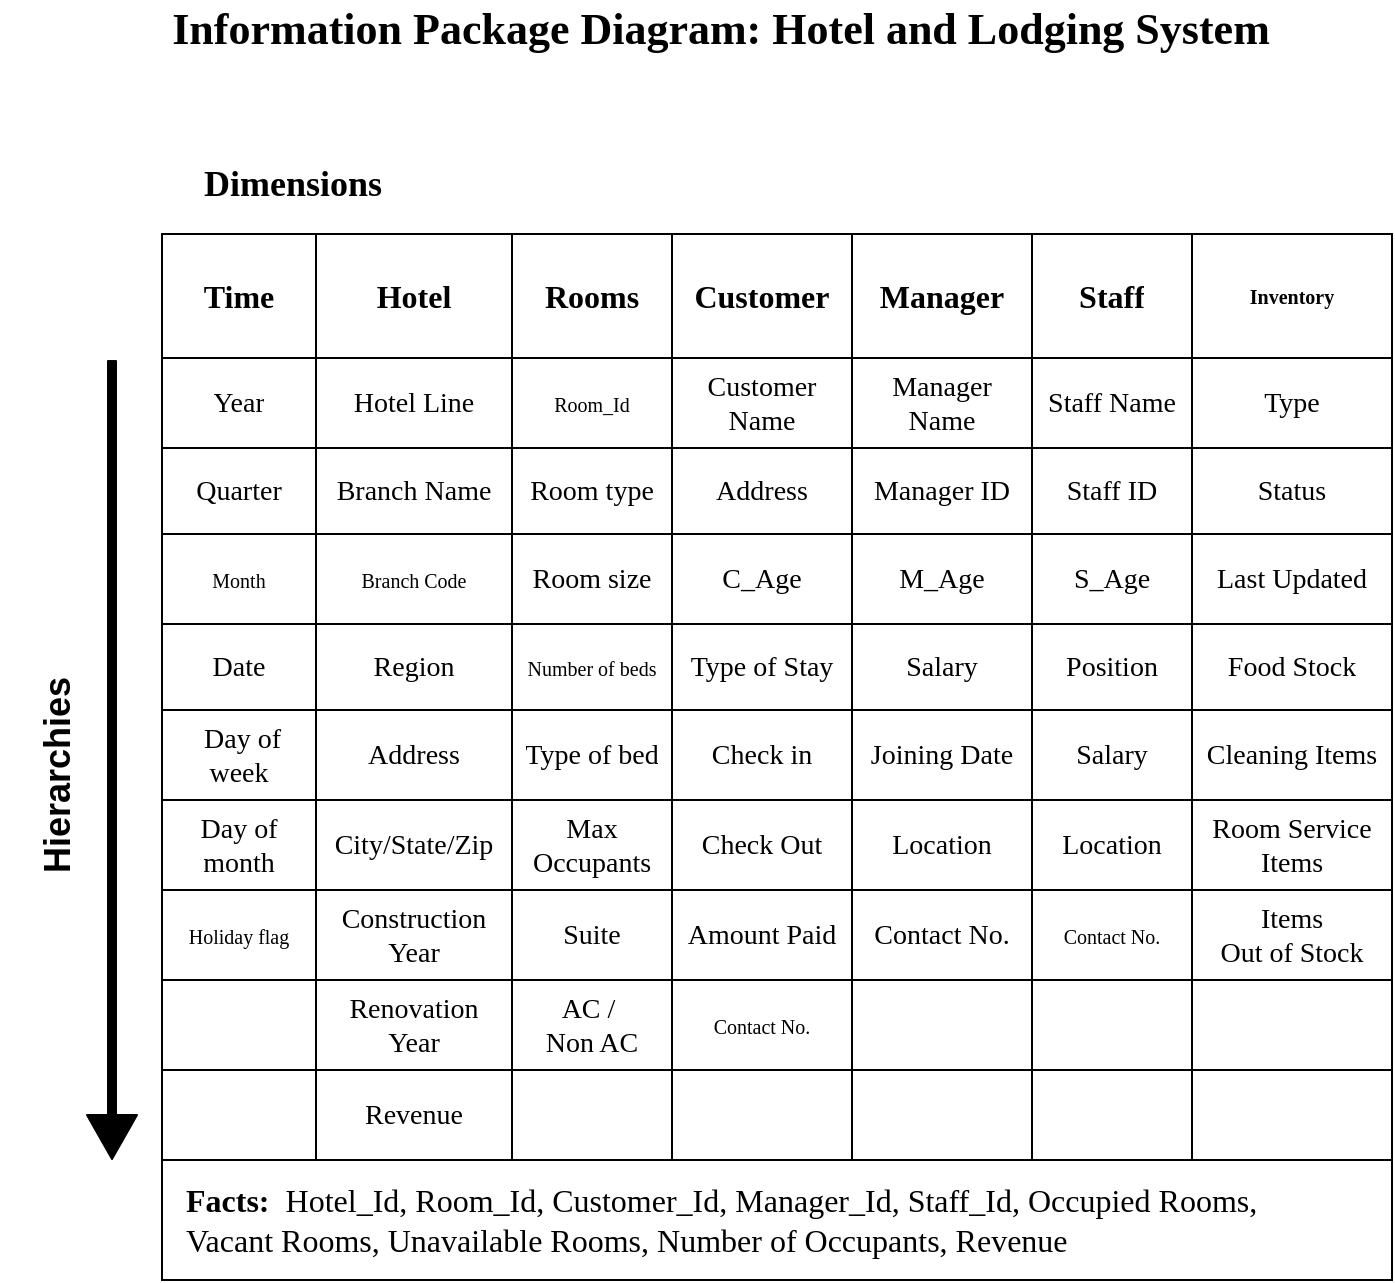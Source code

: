 <mxfile version="14.7.2" type="github">
  <diagram id="se8A-JM5ka0p8QmDvKIA" name="Page-1">
    <mxGraphModel dx="905" dy="619" grid="1" gridSize="10" guides="1" tooltips="1" connect="1" arrows="1" fold="1" page="1" pageScale="1" pageWidth="827" pageHeight="1169" math="0" shadow="0">
      <root>
        <mxCell id="0" />
        <mxCell id="1" parent="0" />
        <mxCell id="weNy3KT9s2WzeFUNVDEB-32" value="&lt;font face=&quot;Times New Roman&quot; style=&quot;font-size: 18px&quot;&gt;&lt;b&gt;Dimensions&lt;/b&gt;&lt;/font&gt;" style="text;html=1;strokeColor=none;fillColor=none;align=center;verticalAlign=middle;whiteSpace=wrap;rounded=0;" parent="1" vertex="1">
          <mxGeometry x="135" y="227" width="131" height="50" as="geometry" />
        </mxCell>
        <mxCell id="weNy3KT9s2WzeFUNVDEB-33" value="&lt;font style=&quot;font-size: 18px&quot;&gt;&lt;b&gt;Hierarchies&lt;/b&gt;&lt;/font&gt;" style="text;html=1;strokeColor=none;fillColor=none;align=center;verticalAlign=middle;whiteSpace=wrap;rounded=0;rotation=270;" parent="1" vertex="1">
          <mxGeometry x="20" y="520" width="125" height="55" as="geometry" />
        </mxCell>
        <mxCell id="weNy3KT9s2WzeFUNVDEB-34" value="" style="shape=flexArrow;endArrow=classic;html=1;labelBackgroundColor=#000000;fillColor=#000000;width=4;endSize=7;fontFamily=Times New Roman;" parent="1" edge="1">
          <mxGeometry width="50" height="50" relative="1" as="geometry">
            <mxPoint x="110" y="340" as="sourcePoint" />
            <mxPoint x="110" y="740" as="targetPoint" />
            <Array as="points" />
          </mxGeometry>
        </mxCell>
        <mxCell id="weNy3KT9s2WzeFUNVDEB-136" value="" style="shape=table;html=1;whiteSpace=wrap;startSize=0;container=1;collapsible=0;childLayout=tableLayout;fontFamily=Times New Roman;fontSize=14;rowLines=1;columnLines=1;fixedRows=0;separatorColor=#FFFFFF;" parent="1" vertex="1">
          <mxGeometry x="135" y="277" width="615" height="463" as="geometry" />
        </mxCell>
        <mxCell id="weNy3KT9s2WzeFUNVDEB-145" value="" style="shape=partialRectangle;html=1;whiteSpace=wrap;collapsible=0;dropTarget=0;pointerEvents=0;fillColor=none;top=0;left=0;bottom=0;right=0;points=[[0,0.5],[1,0.5]];portConstraint=eastwest;fontStyle=1;fontFamily=Times New Roman;fontSize=18;" parent="weNy3KT9s2WzeFUNVDEB-136" vertex="1">
          <mxGeometry width="615" height="62" as="geometry" />
        </mxCell>
        <mxCell id="weNy3KT9s2WzeFUNVDEB-146" value="&lt;font style=&quot;font-size: 16px&quot;&gt;&lt;b&gt;Time&lt;/b&gt;&lt;/font&gt;" style="shape=partialRectangle;html=1;whiteSpace=wrap;connectable=0;overflow=hidden;fillColor=none;top=0;left=0;bottom=0;right=0;fontFamily=Times New Roman;" parent="weNy3KT9s2WzeFUNVDEB-145" vertex="1">
          <mxGeometry width="77" height="62" as="geometry" />
        </mxCell>
        <mxCell id="weNy3KT9s2WzeFUNVDEB-147" value="&lt;font style=&quot;font-size: 16px&quot;&gt;&lt;b&gt;Hotel&lt;/b&gt;&lt;/font&gt;" style="shape=partialRectangle;html=1;whiteSpace=wrap;connectable=0;overflow=hidden;fillColor=none;top=0;left=0;bottom=0;right=0;fontFamily=Times New Roman;" parent="weNy3KT9s2WzeFUNVDEB-145" vertex="1">
          <mxGeometry x="77" width="98" height="62" as="geometry" />
        </mxCell>
        <mxCell id="weNy3KT9s2WzeFUNVDEB-148" value="&lt;font style=&quot;font-size: 16px&quot;&gt;&lt;b&gt;Rooms&lt;/b&gt;&lt;/font&gt;" style="shape=partialRectangle;html=1;whiteSpace=wrap;connectable=0;overflow=hidden;fillColor=none;top=0;left=0;bottom=0;right=0;fontFamily=Times New Roman;" parent="weNy3KT9s2WzeFUNVDEB-145" vertex="1">
          <mxGeometry x="175" width="80" height="62" as="geometry" />
        </mxCell>
        <mxCell id="weNy3KT9s2WzeFUNVDEB-149" value="&lt;font style=&quot;font-size: 16px&quot;&gt;&lt;b&gt;Customer&lt;/b&gt;&lt;/font&gt;" style="shape=partialRectangle;html=1;whiteSpace=wrap;connectable=0;overflow=hidden;fillColor=none;top=0;left=0;bottom=0;right=0;fontFamily=Times New Roman;" parent="weNy3KT9s2WzeFUNVDEB-145" vertex="1">
          <mxGeometry x="255" width="90" height="62" as="geometry" />
        </mxCell>
        <mxCell id="weNy3KT9s2WzeFUNVDEB-150" value="&lt;font style=&quot;font-size: 16px&quot;&gt;&lt;b&gt;Manager&lt;/b&gt;&lt;/font&gt;" style="shape=partialRectangle;html=1;whiteSpace=wrap;connectable=0;overflow=hidden;fillColor=none;top=0;left=0;bottom=0;right=0;fontFamily=Times New Roman;" parent="weNy3KT9s2WzeFUNVDEB-145" vertex="1">
          <mxGeometry x="345" width="90" height="62" as="geometry" />
        </mxCell>
        <mxCell id="weNy3KT9s2WzeFUNVDEB-151" value="&lt;font style=&quot;font-size: 16px&quot;&gt;&lt;b&gt;Staff&lt;/b&gt;&lt;/font&gt;" style="shape=partialRectangle;html=1;whiteSpace=wrap;connectable=0;overflow=hidden;fillColor=none;top=0;left=0;bottom=0;right=0;fontFamily=Times New Roman;" parent="weNy3KT9s2WzeFUNVDEB-145" vertex="1">
          <mxGeometry x="435" width="80" height="62" as="geometry" />
        </mxCell>
        <mxCell id="weNy3KT9s2WzeFUNVDEB-152" value="&lt;font size=&quot;1&quot;&gt;&lt;b&gt;Inventory&lt;/b&gt;&lt;/font&gt;" style="shape=partialRectangle;html=1;whiteSpace=wrap;connectable=0;overflow=hidden;fillColor=none;top=0;left=0;bottom=0;right=0;fontFamily=Times New Roman;" parent="weNy3KT9s2WzeFUNVDEB-145" vertex="1">
          <mxGeometry x="515" width="100" height="62" as="geometry" />
        </mxCell>
        <mxCell id="weNy3KT9s2WzeFUNVDEB-153" value="" style="shape=partialRectangle;html=1;whiteSpace=wrap;collapsible=0;dropTarget=0;pointerEvents=0;fillColor=none;top=0;left=0;bottom=0;right=0;points=[[0,0.5],[1,0.5]];portConstraint=eastwest;fontFamily=Times New Roman;fontSize=14;" parent="weNy3KT9s2WzeFUNVDEB-136" vertex="1">
          <mxGeometry y="62" width="615" height="45" as="geometry" />
        </mxCell>
        <mxCell id="weNy3KT9s2WzeFUNVDEB-154" value="&lt;font style=&quot;font-size: 14px&quot;&gt;Year&lt;/font&gt;" style="shape=partialRectangle;html=1;whiteSpace=wrap;connectable=0;overflow=hidden;fillColor=none;top=0;left=0;bottom=0;right=0;fontFamily=Times New Roman;" parent="weNy3KT9s2WzeFUNVDEB-153" vertex="1">
          <mxGeometry width="77" height="45" as="geometry" />
        </mxCell>
        <mxCell id="weNy3KT9s2WzeFUNVDEB-155" value="&lt;font style=&quot;font-size: 14px&quot;&gt;Hotel Line&lt;/font&gt;" style="shape=partialRectangle;html=1;whiteSpace=wrap;connectable=0;overflow=hidden;fillColor=none;top=0;left=0;bottom=0;right=0;fontFamily=Times New Roman;" parent="weNy3KT9s2WzeFUNVDEB-153" vertex="1">
          <mxGeometry x="77" width="98" height="45" as="geometry" />
        </mxCell>
        <mxCell id="weNy3KT9s2WzeFUNVDEB-156" value="&lt;font size=&quot;1&quot;&gt;Room_Id&lt;/font&gt;" style="shape=partialRectangle;html=1;whiteSpace=wrap;connectable=0;overflow=hidden;fillColor=none;top=0;left=0;bottom=0;right=0;fontFamily=Times New Roman;" parent="weNy3KT9s2WzeFUNVDEB-153" vertex="1">
          <mxGeometry x="175" width="80" height="45" as="geometry" />
        </mxCell>
        <mxCell id="weNy3KT9s2WzeFUNVDEB-157" value="&lt;font style=&quot;font-size: 14px&quot;&gt;Customer Name&lt;/font&gt;" style="shape=partialRectangle;html=1;whiteSpace=wrap;connectable=0;overflow=hidden;fillColor=none;top=0;left=0;bottom=0;right=0;fontFamily=Times New Roman;" parent="weNy3KT9s2WzeFUNVDEB-153" vertex="1">
          <mxGeometry x="255" width="90" height="45" as="geometry" />
        </mxCell>
        <mxCell id="weNy3KT9s2WzeFUNVDEB-158" value="&lt;span style=&quot;font-size: 14px&quot;&gt;Manager&lt;br&gt;Name&lt;/span&gt;" style="shape=partialRectangle;html=1;whiteSpace=wrap;connectable=0;overflow=hidden;fillColor=none;top=0;left=0;bottom=0;right=0;fontFamily=Times New Roman;" parent="weNy3KT9s2WzeFUNVDEB-153" vertex="1">
          <mxGeometry x="345" width="90" height="45" as="geometry" />
        </mxCell>
        <mxCell id="weNy3KT9s2WzeFUNVDEB-159" value="&lt;span style=&quot;font-size: 14px&quot;&gt;Staff Name&lt;/span&gt;" style="shape=partialRectangle;html=1;whiteSpace=wrap;connectable=0;overflow=hidden;fillColor=none;top=0;left=0;bottom=0;right=0;fontFamily=Times New Roman;" parent="weNy3KT9s2WzeFUNVDEB-153" vertex="1">
          <mxGeometry x="435" width="80" height="45" as="geometry" />
        </mxCell>
        <mxCell id="weNy3KT9s2WzeFUNVDEB-160" value="&lt;font style=&quot;font-size: 14px&quot;&gt;Type&lt;/font&gt;" style="shape=partialRectangle;html=1;whiteSpace=wrap;connectable=0;overflow=hidden;fillColor=none;top=0;left=0;bottom=0;right=0;fontFamily=Times New Roman;" parent="weNy3KT9s2WzeFUNVDEB-153" vertex="1">
          <mxGeometry x="515" width="100" height="45" as="geometry" />
        </mxCell>
        <mxCell id="weNy3KT9s2WzeFUNVDEB-161" value="" style="shape=partialRectangle;html=1;whiteSpace=wrap;collapsible=0;dropTarget=0;pointerEvents=0;fillColor=none;top=0;left=0;bottom=0;right=0;points=[[0,0.5],[1,0.5]];portConstraint=eastwest;fontFamily=Times New Roman;" parent="weNy3KT9s2WzeFUNVDEB-136" vertex="1">
          <mxGeometry y="107" width="615" height="43" as="geometry" />
        </mxCell>
        <mxCell id="weNy3KT9s2WzeFUNVDEB-162" value="&lt;font style=&quot;font-size: 14px&quot;&gt;Quarter&lt;/font&gt;" style="shape=partialRectangle;html=1;whiteSpace=wrap;connectable=0;overflow=hidden;fillColor=none;top=0;left=0;bottom=0;right=0;fontFamily=Times New Roman;" parent="weNy3KT9s2WzeFUNVDEB-161" vertex="1">
          <mxGeometry width="77" height="43" as="geometry" />
        </mxCell>
        <mxCell id="weNy3KT9s2WzeFUNVDEB-163" value="&lt;font style=&quot;font-size: 14px&quot;&gt;Branch Name&lt;/font&gt;" style="shape=partialRectangle;html=1;whiteSpace=wrap;connectable=0;overflow=hidden;fillColor=none;top=0;left=0;bottom=0;right=0;fontFamily=Times New Roman;" parent="weNy3KT9s2WzeFUNVDEB-161" vertex="1">
          <mxGeometry x="77" width="98" height="43" as="geometry" />
        </mxCell>
        <mxCell id="weNy3KT9s2WzeFUNVDEB-164" value="&lt;font style=&quot;font-size: 14px&quot;&gt;Room typ&lt;/font&gt;&lt;span style=&quot;font-size: 14px&quot;&gt;e&lt;/span&gt;" style="shape=partialRectangle;html=1;whiteSpace=wrap;connectable=0;overflow=hidden;fillColor=none;top=0;left=0;bottom=0;right=0;fontFamily=Times New Roman;" parent="weNy3KT9s2WzeFUNVDEB-161" vertex="1">
          <mxGeometry x="175" width="80" height="43" as="geometry" />
        </mxCell>
        <mxCell id="weNy3KT9s2WzeFUNVDEB-165" value="&lt;span style=&quot;font-size: 14px&quot;&gt;Address&lt;/span&gt;" style="shape=partialRectangle;html=1;whiteSpace=wrap;connectable=0;overflow=hidden;fillColor=none;top=0;left=0;bottom=0;right=0;fontFamily=Times New Roman;" parent="weNy3KT9s2WzeFUNVDEB-161" vertex="1">
          <mxGeometry x="255" width="90" height="43" as="geometry" />
        </mxCell>
        <mxCell id="weNy3KT9s2WzeFUNVDEB-166" value="&lt;span style=&quot;font-size: 14px&quot;&gt;Manager ID&lt;/span&gt;" style="shape=partialRectangle;html=1;whiteSpace=wrap;connectable=0;overflow=hidden;fillColor=none;top=0;left=0;bottom=0;right=0;fontFamily=Times New Roman;" parent="weNy3KT9s2WzeFUNVDEB-161" vertex="1">
          <mxGeometry x="345" width="90" height="43" as="geometry" />
        </mxCell>
        <mxCell id="weNy3KT9s2WzeFUNVDEB-167" value="&lt;span style=&quot;font-size: 14px&quot;&gt;Staff ID&lt;/span&gt;" style="shape=partialRectangle;html=1;whiteSpace=wrap;connectable=0;overflow=hidden;fillColor=none;top=0;left=0;bottom=0;right=0;fontFamily=Times New Roman;" parent="weNy3KT9s2WzeFUNVDEB-161" vertex="1">
          <mxGeometry x="435" width="80" height="43" as="geometry" />
        </mxCell>
        <mxCell id="weNy3KT9s2WzeFUNVDEB-168" value="&lt;font style=&quot;font-size: 14px&quot;&gt;Status&lt;/font&gt;" style="shape=partialRectangle;html=1;whiteSpace=wrap;connectable=0;overflow=hidden;fillColor=none;top=0;left=0;bottom=0;right=0;fontFamily=Times New Roman;" parent="weNy3KT9s2WzeFUNVDEB-161" vertex="1">
          <mxGeometry x="515" width="100" height="43" as="geometry" />
        </mxCell>
        <mxCell id="weNy3KT9s2WzeFUNVDEB-169" value="" style="shape=partialRectangle;html=1;whiteSpace=wrap;collapsible=0;dropTarget=0;pointerEvents=0;fillColor=none;top=0;left=0;bottom=0;right=0;points=[[0,0.5],[1,0.5]];portConstraint=eastwest;fontFamily=Times New Roman;" parent="weNy3KT9s2WzeFUNVDEB-136" vertex="1">
          <mxGeometry y="150" width="615" height="45" as="geometry" />
        </mxCell>
        <mxCell id="weNy3KT9s2WzeFUNVDEB-170" value="&lt;font size=&quot;1&quot;&gt;Month&lt;/font&gt;" style="shape=partialRectangle;html=1;whiteSpace=wrap;connectable=0;overflow=hidden;fillColor=none;top=0;left=0;bottom=0;right=0;fontFamily=Times New Roman;" parent="weNy3KT9s2WzeFUNVDEB-169" vertex="1">
          <mxGeometry width="77" height="45" as="geometry" />
        </mxCell>
        <mxCell id="weNy3KT9s2WzeFUNVDEB-171" value="&lt;font size=&quot;1&quot;&gt;Branch Code&lt;/font&gt;" style="shape=partialRectangle;html=1;whiteSpace=wrap;connectable=0;overflow=hidden;fillColor=none;top=0;left=0;bottom=0;right=0;fontFamily=Times New Roman;" parent="weNy3KT9s2WzeFUNVDEB-169" vertex="1">
          <mxGeometry x="77" width="98" height="45" as="geometry" />
        </mxCell>
        <mxCell id="weNy3KT9s2WzeFUNVDEB-172" value="&lt;span style=&quot;font-size: 14px&quot;&gt;Room size&lt;/span&gt;" style="shape=partialRectangle;html=1;whiteSpace=wrap;connectable=0;overflow=hidden;fillColor=none;top=0;left=0;bottom=0;right=0;fontFamily=Times New Roman;" parent="weNy3KT9s2WzeFUNVDEB-169" vertex="1">
          <mxGeometry x="175" width="80" height="45" as="geometry" />
        </mxCell>
        <mxCell id="weNy3KT9s2WzeFUNVDEB-173" value="&lt;span style=&quot;font-size: 14px&quot;&gt;C_Age&lt;/span&gt;" style="shape=partialRectangle;html=1;whiteSpace=wrap;connectable=0;overflow=hidden;fillColor=none;top=0;left=0;bottom=0;right=0;fontFamily=Times New Roman;" parent="weNy3KT9s2WzeFUNVDEB-169" vertex="1">
          <mxGeometry x="255" width="90" height="45" as="geometry" />
        </mxCell>
        <mxCell id="weNy3KT9s2WzeFUNVDEB-174" value="&lt;span style=&quot;font-size: 14px&quot;&gt;M_Age&lt;/span&gt;" style="shape=partialRectangle;html=1;whiteSpace=wrap;connectable=0;overflow=hidden;fillColor=none;top=0;left=0;bottom=0;right=0;fontFamily=Times New Roman;" parent="weNy3KT9s2WzeFUNVDEB-169" vertex="1">
          <mxGeometry x="345" width="90" height="45" as="geometry" />
        </mxCell>
        <mxCell id="weNy3KT9s2WzeFUNVDEB-175" value="&lt;span style=&quot;font-size: 14px&quot;&gt;S_Age&lt;/span&gt;" style="shape=partialRectangle;html=1;whiteSpace=wrap;connectable=0;overflow=hidden;fillColor=none;top=0;left=0;bottom=0;right=0;fontFamily=Times New Roman;" parent="weNy3KT9s2WzeFUNVDEB-169" vertex="1">
          <mxGeometry x="435" width="80" height="45" as="geometry" />
        </mxCell>
        <mxCell id="weNy3KT9s2WzeFUNVDEB-176" value="&lt;font style=&quot;font-size: 14px&quot;&gt;Last Updated&lt;/font&gt;" style="shape=partialRectangle;html=1;whiteSpace=wrap;connectable=0;overflow=hidden;fillColor=none;top=0;left=0;bottom=0;right=0;fontFamily=Times New Roman;" parent="weNy3KT9s2WzeFUNVDEB-169" vertex="1">
          <mxGeometry x="515" width="100" height="45" as="geometry" />
        </mxCell>
        <mxCell id="weNy3KT9s2WzeFUNVDEB-177" value="" style="shape=partialRectangle;html=1;whiteSpace=wrap;collapsible=0;dropTarget=0;pointerEvents=0;fillColor=none;top=0;left=0;bottom=0;right=0;points=[[0,0.5],[1,0.5]];portConstraint=eastwest;fontFamily=Times New Roman;" parent="weNy3KT9s2WzeFUNVDEB-136" vertex="1">
          <mxGeometry y="195" width="615" height="43" as="geometry" />
        </mxCell>
        <mxCell id="weNy3KT9s2WzeFUNVDEB-178" value="&lt;font style=&quot;font-size: 14px&quot;&gt;Date&lt;/font&gt;" style="shape=partialRectangle;html=1;whiteSpace=wrap;connectable=0;overflow=hidden;fillColor=none;top=0;left=0;bottom=0;right=0;fontFamily=Times New Roman;" parent="weNy3KT9s2WzeFUNVDEB-177" vertex="1">
          <mxGeometry width="77" height="43" as="geometry" />
        </mxCell>
        <mxCell id="weNy3KT9s2WzeFUNVDEB-179" value="&lt;font style=&quot;font-size: 14px&quot;&gt;Region&lt;/font&gt;" style="shape=partialRectangle;html=1;whiteSpace=wrap;connectable=0;overflow=hidden;fillColor=none;top=0;left=0;bottom=0;right=0;fontFamily=Times New Roman;" parent="weNy3KT9s2WzeFUNVDEB-177" vertex="1">
          <mxGeometry x="77" width="98" height="43" as="geometry" />
        </mxCell>
        <mxCell id="weNy3KT9s2WzeFUNVDEB-180" value="&lt;span style=&quot;font-size: x-small&quot;&gt;Number of beds&lt;/span&gt;" style="shape=partialRectangle;html=1;whiteSpace=wrap;connectable=0;overflow=hidden;fillColor=none;top=0;left=0;bottom=0;right=0;fontFamily=Times New Roman;" parent="weNy3KT9s2WzeFUNVDEB-177" vertex="1">
          <mxGeometry x="175" width="80" height="43" as="geometry" />
        </mxCell>
        <mxCell id="weNy3KT9s2WzeFUNVDEB-181" value="&lt;span style=&quot;font-size: 14px&quot;&gt;Type of Stay&lt;/span&gt;" style="shape=partialRectangle;html=1;whiteSpace=wrap;connectable=0;overflow=hidden;fillColor=none;top=0;left=0;bottom=0;right=0;fontFamily=Times New Roman;" parent="weNy3KT9s2WzeFUNVDEB-177" vertex="1">
          <mxGeometry x="255" width="90" height="43" as="geometry" />
        </mxCell>
        <mxCell id="weNy3KT9s2WzeFUNVDEB-182" value="&lt;span style=&quot;font-size: 14px&quot;&gt;Salary&lt;/span&gt;" style="shape=partialRectangle;html=1;whiteSpace=wrap;connectable=0;overflow=hidden;fillColor=none;top=0;left=0;bottom=0;right=0;fontFamily=Times New Roman;" parent="weNy3KT9s2WzeFUNVDEB-177" vertex="1">
          <mxGeometry x="345" width="90" height="43" as="geometry" />
        </mxCell>
        <mxCell id="weNy3KT9s2WzeFUNVDEB-183" value="&lt;span style=&quot;font-size: 14px&quot;&gt;Position&lt;/span&gt;" style="shape=partialRectangle;html=1;whiteSpace=wrap;connectable=0;overflow=hidden;fillColor=none;top=0;left=0;bottom=0;right=0;fontFamily=Times New Roman;" parent="weNy3KT9s2WzeFUNVDEB-177" vertex="1">
          <mxGeometry x="435" width="80" height="43" as="geometry" />
        </mxCell>
        <mxCell id="weNy3KT9s2WzeFUNVDEB-184" value="&lt;font style=&quot;font-size: 14px&quot;&gt;Food Stock&lt;/font&gt;" style="shape=partialRectangle;html=1;whiteSpace=wrap;connectable=0;overflow=hidden;fillColor=none;top=0;left=0;bottom=0;right=0;fontFamily=Times New Roman;" parent="weNy3KT9s2WzeFUNVDEB-177" vertex="1">
          <mxGeometry x="515" width="100" height="43" as="geometry" />
        </mxCell>
        <mxCell id="weNy3KT9s2WzeFUNVDEB-186" style="shape=partialRectangle;html=1;whiteSpace=wrap;collapsible=0;dropTarget=0;pointerEvents=0;fillColor=none;top=0;left=0;bottom=0;right=0;points=[[0,0.5],[1,0.5]];portConstraint=eastwest;fontFamily=Times New Roman;" parent="weNy3KT9s2WzeFUNVDEB-136" vertex="1">
          <mxGeometry y="238" width="615" height="45" as="geometry" />
        </mxCell>
        <mxCell id="weNy3KT9s2WzeFUNVDEB-187" value="&lt;span style=&quot;font-size: 14px&quot;&gt;&amp;nbsp;Day of week&lt;/span&gt;" style="shape=partialRectangle;html=1;whiteSpace=wrap;connectable=0;overflow=hidden;fillColor=none;top=0;left=0;bottom=0;right=0;fontFamily=Times New Roman;" parent="weNy3KT9s2WzeFUNVDEB-186" vertex="1">
          <mxGeometry width="77" height="45" as="geometry" />
        </mxCell>
        <mxCell id="weNy3KT9s2WzeFUNVDEB-188" value="&lt;font style=&quot;font-size: 14px&quot;&gt;Address&lt;/font&gt;" style="shape=partialRectangle;html=1;whiteSpace=wrap;connectable=0;overflow=hidden;fillColor=none;top=0;left=0;bottom=0;right=0;fontFamily=Times New Roman;" parent="weNy3KT9s2WzeFUNVDEB-186" vertex="1">
          <mxGeometry x="77" width="98" height="45" as="geometry" />
        </mxCell>
        <mxCell id="weNy3KT9s2WzeFUNVDEB-189" value="&lt;span style=&quot;font-size: 14px&quot;&gt;Type of bed&lt;/span&gt;" style="shape=partialRectangle;html=1;whiteSpace=wrap;connectable=0;overflow=hidden;fillColor=none;top=0;left=0;bottom=0;right=0;fontFamily=Times New Roman;" parent="weNy3KT9s2WzeFUNVDEB-186" vertex="1">
          <mxGeometry x="175" width="80" height="45" as="geometry" />
        </mxCell>
        <mxCell id="weNy3KT9s2WzeFUNVDEB-190" value="&lt;span style=&quot;font-size: 14px&quot;&gt;Check in&lt;/span&gt;" style="shape=partialRectangle;html=1;whiteSpace=wrap;connectable=0;overflow=hidden;fillColor=none;top=0;left=0;bottom=0;right=0;fontFamily=Times New Roman;" parent="weNy3KT9s2WzeFUNVDEB-186" vertex="1">
          <mxGeometry x="255" width="90" height="45" as="geometry" />
        </mxCell>
        <mxCell id="weNy3KT9s2WzeFUNVDEB-191" value="&lt;span style=&quot;font-size: 14px&quot;&gt;Joining Date&lt;/span&gt;" style="shape=partialRectangle;html=1;whiteSpace=wrap;connectable=0;overflow=hidden;fillColor=none;top=0;left=0;bottom=0;right=0;fontFamily=Times New Roman;" parent="weNy3KT9s2WzeFUNVDEB-186" vertex="1">
          <mxGeometry x="345" width="90" height="45" as="geometry" />
        </mxCell>
        <mxCell id="weNy3KT9s2WzeFUNVDEB-192" value="&lt;span style=&quot;font-size: 14px&quot;&gt;Salary&lt;/span&gt;" style="shape=partialRectangle;html=1;whiteSpace=wrap;connectable=0;overflow=hidden;fillColor=none;top=0;left=0;bottom=0;right=0;fontFamily=Times New Roman;" parent="weNy3KT9s2WzeFUNVDEB-186" vertex="1">
          <mxGeometry x="435" width="80" height="45" as="geometry" />
        </mxCell>
        <mxCell id="weNy3KT9s2WzeFUNVDEB-193" value="&lt;font style=&quot;font-size: 14px&quot;&gt;Cleaning Items&lt;/font&gt;" style="shape=partialRectangle;html=1;whiteSpace=wrap;connectable=0;overflow=hidden;fillColor=none;top=0;left=0;bottom=0;right=0;fontFamily=Times New Roman;" parent="weNy3KT9s2WzeFUNVDEB-186" vertex="1">
          <mxGeometry x="515" width="100" height="45" as="geometry" />
        </mxCell>
        <mxCell id="weNy3KT9s2WzeFUNVDEB-194" style="shape=partialRectangle;html=1;whiteSpace=wrap;collapsible=0;dropTarget=0;pointerEvents=0;fillColor=none;top=0;left=0;bottom=0;right=0;points=[[0,0.5],[1,0.5]];portConstraint=eastwest;fontFamily=Times New Roman;" parent="weNy3KT9s2WzeFUNVDEB-136" vertex="1">
          <mxGeometry y="283" width="615" height="45" as="geometry" />
        </mxCell>
        <mxCell id="weNy3KT9s2WzeFUNVDEB-195" value="&lt;font style=&quot;font-size: 14px&quot;&gt;Day of month&lt;/font&gt;" style="shape=partialRectangle;html=1;whiteSpace=wrap;connectable=0;overflow=hidden;fillColor=none;top=0;left=0;bottom=0;right=0;fontFamily=Times New Roman;" parent="weNy3KT9s2WzeFUNVDEB-194" vertex="1">
          <mxGeometry width="77" height="45" as="geometry" />
        </mxCell>
        <mxCell id="weNy3KT9s2WzeFUNVDEB-196" value="&lt;font style=&quot;font-size: 14px&quot;&gt;City/State/Zip&lt;/font&gt;" style="shape=partialRectangle;html=1;whiteSpace=wrap;connectable=0;overflow=hidden;fillColor=none;top=0;left=0;bottom=0;right=0;fontFamily=Times New Roman;" parent="weNy3KT9s2WzeFUNVDEB-194" vertex="1">
          <mxGeometry x="77" width="98" height="45" as="geometry" />
        </mxCell>
        <mxCell id="weNy3KT9s2WzeFUNVDEB-197" value="&lt;span style=&quot;font-size: 14px&quot;&gt;Max Occupants&lt;/span&gt;" style="shape=partialRectangle;html=1;whiteSpace=wrap;connectable=0;overflow=hidden;fillColor=none;top=0;left=0;bottom=0;right=0;fontFamily=Times New Roman;" parent="weNy3KT9s2WzeFUNVDEB-194" vertex="1">
          <mxGeometry x="175" width="80" height="45" as="geometry" />
        </mxCell>
        <mxCell id="weNy3KT9s2WzeFUNVDEB-198" value="&lt;span style=&quot;font-size: 14px&quot;&gt;Check Out&lt;/span&gt;" style="shape=partialRectangle;html=1;whiteSpace=wrap;connectable=0;overflow=hidden;fillColor=none;top=0;left=0;bottom=0;right=0;fontFamily=Times New Roman;" parent="weNy3KT9s2WzeFUNVDEB-194" vertex="1">
          <mxGeometry x="255" width="90" height="45" as="geometry" />
        </mxCell>
        <mxCell id="weNy3KT9s2WzeFUNVDEB-199" value="&lt;span style=&quot;font-size: 14px&quot;&gt;Location&lt;/span&gt;" style="shape=partialRectangle;html=1;whiteSpace=wrap;connectable=0;overflow=hidden;fillColor=none;top=0;left=0;bottom=0;right=0;fontFamily=Times New Roman;" parent="weNy3KT9s2WzeFUNVDEB-194" vertex="1">
          <mxGeometry x="345" width="90" height="45" as="geometry" />
        </mxCell>
        <mxCell id="weNy3KT9s2WzeFUNVDEB-200" value="&lt;font style=&quot;font-size: 14px&quot;&gt;Location&lt;/font&gt;" style="shape=partialRectangle;html=1;whiteSpace=wrap;connectable=0;overflow=hidden;fillColor=none;top=0;left=0;bottom=0;right=0;fontFamily=Times New Roman;" parent="weNy3KT9s2WzeFUNVDEB-194" vertex="1">
          <mxGeometry x="435" width="80" height="45" as="geometry" />
        </mxCell>
        <mxCell id="weNy3KT9s2WzeFUNVDEB-201" value="&lt;font style=&quot;font-size: 14px&quot;&gt;Room Service Items&lt;/font&gt;" style="shape=partialRectangle;html=1;whiteSpace=wrap;connectable=0;overflow=hidden;fillColor=none;top=0;left=0;bottom=0;right=0;fontFamily=Times New Roman;" parent="weNy3KT9s2WzeFUNVDEB-194" vertex="1">
          <mxGeometry x="515" width="100" height="45" as="geometry" />
        </mxCell>
        <mxCell id="weNy3KT9s2WzeFUNVDEB-137" value="" style="shape=partialRectangle;html=1;whiteSpace=wrap;collapsible=0;dropTarget=0;pointerEvents=0;fillColor=none;top=0;left=0;bottom=0;right=0;points=[[0,0.5],[1,0.5]];portConstraint=eastwest;fontFamily=Times New Roman;fontSize=14;" parent="weNy3KT9s2WzeFUNVDEB-136" vertex="1">
          <mxGeometry y="328" width="615" height="45" as="geometry" />
        </mxCell>
        <mxCell id="weNy3KT9s2WzeFUNVDEB-138" value="&lt;font size=&quot;1&quot;&gt;Holiday flag&lt;/font&gt;" style="shape=partialRectangle;html=1;whiteSpace=wrap;connectable=0;overflow=hidden;fillColor=none;top=0;left=0;bottom=0;right=0;fontFamily=Times New Roman;" parent="weNy3KT9s2WzeFUNVDEB-137" vertex="1">
          <mxGeometry width="77" height="45" as="geometry" />
        </mxCell>
        <mxCell id="weNy3KT9s2WzeFUNVDEB-139" value="&lt;font style=&quot;font-size: 14px&quot;&gt;Construction Year&lt;/font&gt;" style="shape=partialRectangle;html=1;whiteSpace=wrap;connectable=0;overflow=hidden;fillColor=none;top=0;left=0;bottom=0;right=0;fontFamily=Times New Roman;" parent="weNy3KT9s2WzeFUNVDEB-137" vertex="1">
          <mxGeometry x="77" width="98" height="45" as="geometry" />
        </mxCell>
        <mxCell id="weNy3KT9s2WzeFUNVDEB-140" value="&lt;span style=&quot;font-size: 14px&quot;&gt;Suite&lt;/span&gt;" style="shape=partialRectangle;html=1;whiteSpace=wrap;connectable=0;overflow=hidden;fillColor=none;top=0;left=0;bottom=0;right=0;fontFamily=Times New Roman;" parent="weNy3KT9s2WzeFUNVDEB-137" vertex="1">
          <mxGeometry x="175" width="80" height="45" as="geometry" />
        </mxCell>
        <mxCell id="weNy3KT9s2WzeFUNVDEB-141" value="&lt;span style=&quot;font-size: 14px&quot;&gt;Amount Paid&lt;/span&gt;" style="shape=partialRectangle;html=1;whiteSpace=wrap;connectable=0;overflow=hidden;fillColor=none;top=0;left=0;bottom=0;right=0;fontFamily=Times New Roman;" parent="weNy3KT9s2WzeFUNVDEB-137" vertex="1">
          <mxGeometry x="255" width="90" height="45" as="geometry" />
        </mxCell>
        <mxCell id="weNy3KT9s2WzeFUNVDEB-142" value="&lt;span style=&quot;font-size: 14px&quot;&gt;Contact No.&lt;/span&gt;" style="shape=partialRectangle;html=1;whiteSpace=wrap;connectable=0;overflow=hidden;fillColor=none;top=0;left=0;bottom=0;right=0;fontFamily=Times New Roman;" parent="weNy3KT9s2WzeFUNVDEB-137" vertex="1">
          <mxGeometry x="345" width="90" height="45" as="geometry" />
        </mxCell>
        <mxCell id="weNy3KT9s2WzeFUNVDEB-143" value="&lt;font size=&quot;1&quot;&gt;Contact No.&lt;/font&gt;" style="shape=partialRectangle;html=1;whiteSpace=wrap;connectable=0;overflow=hidden;fillColor=none;top=0;left=0;bottom=0;right=0;fontFamily=Times New Roman;" parent="weNy3KT9s2WzeFUNVDEB-137" vertex="1">
          <mxGeometry x="435" width="80" height="45" as="geometry" />
        </mxCell>
        <mxCell id="weNy3KT9s2WzeFUNVDEB-144" value="&lt;font style=&quot;font-size: 14px&quot;&gt;Items&lt;br&gt;Out of Stock&lt;/font&gt;" style="shape=partialRectangle;html=1;whiteSpace=wrap;connectable=0;overflow=hidden;fillColor=none;top=0;left=0;bottom=0;right=0;fontFamily=Times New Roman;" parent="weNy3KT9s2WzeFUNVDEB-137" vertex="1">
          <mxGeometry x="515" width="100" height="45" as="geometry" />
        </mxCell>
        <mxCell id="weNy3KT9s2WzeFUNVDEB-210" style="shape=partialRectangle;html=1;whiteSpace=wrap;collapsible=0;dropTarget=0;pointerEvents=0;fillColor=none;top=0;left=0;bottom=0;right=0;points=[[0,0.5],[1,0.5]];portConstraint=eastwest;fontFamily=Times New Roman;fontSize=14;" parent="weNy3KT9s2WzeFUNVDEB-136" vertex="1">
          <mxGeometry y="373" width="615" height="45" as="geometry" />
        </mxCell>
        <mxCell id="weNy3KT9s2WzeFUNVDEB-211" style="shape=partialRectangle;html=1;whiteSpace=wrap;connectable=0;overflow=hidden;fillColor=none;top=0;left=0;bottom=0;right=0;fontFamily=Times New Roman;" parent="weNy3KT9s2WzeFUNVDEB-210" vertex="1">
          <mxGeometry width="77" height="45" as="geometry" />
        </mxCell>
        <mxCell id="weNy3KT9s2WzeFUNVDEB-212" value="&lt;font style=&quot;font-size: 14px&quot;&gt;Renovation &lt;br&gt;Year&lt;/font&gt;" style="shape=partialRectangle;html=1;whiteSpace=wrap;connectable=0;overflow=hidden;fillColor=none;top=0;left=0;bottom=0;right=0;fontFamily=Times New Roman;" parent="weNy3KT9s2WzeFUNVDEB-210" vertex="1">
          <mxGeometry x="77" width="98" height="45" as="geometry" />
        </mxCell>
        <mxCell id="weNy3KT9s2WzeFUNVDEB-213" value="&lt;span style=&quot;font-size: 14px&quot;&gt;AC /&amp;nbsp;&lt;/span&gt;&lt;br style=&quot;font-size: 14px&quot;&gt;&lt;span style=&quot;font-size: 14px&quot;&gt;Non AC&lt;/span&gt;" style="shape=partialRectangle;html=1;whiteSpace=wrap;connectable=0;overflow=hidden;fillColor=none;top=0;left=0;bottom=0;right=0;fontFamily=Times New Roman;" parent="weNy3KT9s2WzeFUNVDEB-210" vertex="1">
          <mxGeometry x="175" width="80" height="45" as="geometry" />
        </mxCell>
        <mxCell id="weNy3KT9s2WzeFUNVDEB-214" value="&lt;font size=&quot;1&quot;&gt;Contact No.&lt;/font&gt;" style="shape=partialRectangle;html=1;whiteSpace=wrap;connectable=0;overflow=hidden;fillColor=none;top=0;left=0;bottom=0;right=0;fontFamily=Times New Roman;" parent="weNy3KT9s2WzeFUNVDEB-210" vertex="1">
          <mxGeometry x="255" width="90" height="45" as="geometry" />
        </mxCell>
        <mxCell id="weNy3KT9s2WzeFUNVDEB-215" value="" style="shape=partialRectangle;html=1;whiteSpace=wrap;connectable=0;overflow=hidden;fillColor=none;top=0;left=0;bottom=0;right=0;fontFamily=Times New Roman;" parent="weNy3KT9s2WzeFUNVDEB-210" vertex="1">
          <mxGeometry x="345" width="90" height="45" as="geometry" />
        </mxCell>
        <mxCell id="weNy3KT9s2WzeFUNVDEB-216" style="shape=partialRectangle;html=1;whiteSpace=wrap;connectable=0;overflow=hidden;fillColor=none;top=0;left=0;bottom=0;right=0;fontFamily=Times New Roman;" parent="weNy3KT9s2WzeFUNVDEB-210" vertex="1">
          <mxGeometry x="435" width="80" height="45" as="geometry" />
        </mxCell>
        <mxCell id="weNy3KT9s2WzeFUNVDEB-217" style="shape=partialRectangle;html=1;whiteSpace=wrap;connectable=0;overflow=hidden;fillColor=none;top=0;left=0;bottom=0;right=0;fontFamily=Times New Roman;" parent="weNy3KT9s2WzeFUNVDEB-210" vertex="1">
          <mxGeometry x="515" width="100" height="45" as="geometry" />
        </mxCell>
        <mxCell id="weNy3KT9s2WzeFUNVDEB-228" style="shape=partialRectangle;html=1;whiteSpace=wrap;collapsible=0;dropTarget=0;pointerEvents=0;fillColor=none;top=0;left=0;bottom=0;right=0;points=[[0,0.5],[1,0.5]];portConstraint=eastwest;fontFamily=Times New Roman;fontSize=14;" parent="weNy3KT9s2WzeFUNVDEB-136" vertex="1">
          <mxGeometry y="418" width="615" height="45" as="geometry" />
        </mxCell>
        <mxCell id="weNy3KT9s2WzeFUNVDEB-229" style="shape=partialRectangle;html=1;whiteSpace=wrap;connectable=0;overflow=hidden;fillColor=none;top=0;left=0;bottom=0;right=0;fontFamily=Times New Roman;" parent="weNy3KT9s2WzeFUNVDEB-228" vertex="1">
          <mxGeometry width="77" height="45" as="geometry" />
        </mxCell>
        <mxCell id="weNy3KT9s2WzeFUNVDEB-230" value="&lt;font style=&quot;font-size: 14px&quot;&gt;Revenue&lt;/font&gt;" style="shape=partialRectangle;html=1;whiteSpace=wrap;connectable=0;overflow=hidden;fillColor=none;top=0;left=0;bottom=0;right=0;fontFamily=Times New Roman;" parent="weNy3KT9s2WzeFUNVDEB-228" vertex="1">
          <mxGeometry x="77" width="98" height="45" as="geometry" />
        </mxCell>
        <mxCell id="weNy3KT9s2WzeFUNVDEB-231" style="shape=partialRectangle;html=1;whiteSpace=wrap;connectable=0;overflow=hidden;fillColor=none;top=0;left=0;bottom=0;right=0;fontFamily=Times New Roman;" parent="weNy3KT9s2WzeFUNVDEB-228" vertex="1">
          <mxGeometry x="175" width="80" height="45" as="geometry" />
        </mxCell>
        <mxCell id="weNy3KT9s2WzeFUNVDEB-232" style="shape=partialRectangle;html=1;whiteSpace=wrap;connectable=0;overflow=hidden;fillColor=none;top=0;left=0;bottom=0;right=0;fontFamily=Times New Roman;" parent="weNy3KT9s2WzeFUNVDEB-228" vertex="1">
          <mxGeometry x="255" width="90" height="45" as="geometry" />
        </mxCell>
        <mxCell id="weNy3KT9s2WzeFUNVDEB-233" style="shape=partialRectangle;html=1;whiteSpace=wrap;connectable=0;overflow=hidden;fillColor=none;top=0;left=0;bottom=0;right=0;fontFamily=Times New Roman;" parent="weNy3KT9s2WzeFUNVDEB-228" vertex="1">
          <mxGeometry x="345" width="90" height="45" as="geometry" />
        </mxCell>
        <mxCell id="weNy3KT9s2WzeFUNVDEB-234" style="shape=partialRectangle;html=1;whiteSpace=wrap;connectable=0;overflow=hidden;fillColor=none;top=0;left=0;bottom=0;right=0;fontFamily=Times New Roman;" parent="weNy3KT9s2WzeFUNVDEB-228" vertex="1">
          <mxGeometry x="435" width="80" height="45" as="geometry" />
        </mxCell>
        <mxCell id="weNy3KT9s2WzeFUNVDEB-235" style="shape=partialRectangle;html=1;whiteSpace=wrap;connectable=0;overflow=hidden;fillColor=none;top=0;left=0;bottom=0;right=0;fontFamily=Times New Roman;" parent="weNy3KT9s2WzeFUNVDEB-228" vertex="1">
          <mxGeometry x="515" width="100" height="45" as="geometry" />
        </mxCell>
        <mxCell id="weNy3KT9s2WzeFUNVDEB-219" value="&lt;div&gt;&lt;font style=&quot;font-weight: bold ; font-size: 16px&quot;&gt;Facts:&amp;nbsp; &lt;/font&gt;&lt;font style=&quot;font-size: 16px&quot;&gt;Hotel_Id, Room_Id, Customer_Id, Manager_Id, Staff_Id, Occupied Rooms, Vacant&amp;nbsp;Rooms, Unavailable Rooms, Number of Occupants, Revenue&lt;/font&gt;&lt;/div&gt;&lt;div&gt;&lt;/div&gt;" style="rounded=0;whiteSpace=wrap;html=1;fontFamily=Times New Roman;fontSize=14;strokeColor=#000000;strokeWidth=1;align=left;spacingLeft=10;" parent="1" vertex="1">
          <mxGeometry x="135" y="740" width="615" height="60" as="geometry" />
        </mxCell>
        <mxCell id="weNy3KT9s2WzeFUNVDEB-237" value="&lt;font style=&quot;font-size: 22px&quot;&gt;&lt;b&gt;Information Package Diagram: Hotel and Lodging System&lt;/b&gt;&lt;/font&gt;" style="text;html=1;align=center;verticalAlign=middle;resizable=0;points=[];autosize=1;strokeColor=none;fontSize=14;fontFamily=Times New Roman;" parent="1" vertex="1">
          <mxGeometry x="134" y="160" width="560" height="30" as="geometry" />
        </mxCell>
      </root>
    </mxGraphModel>
  </diagram>
</mxfile>
